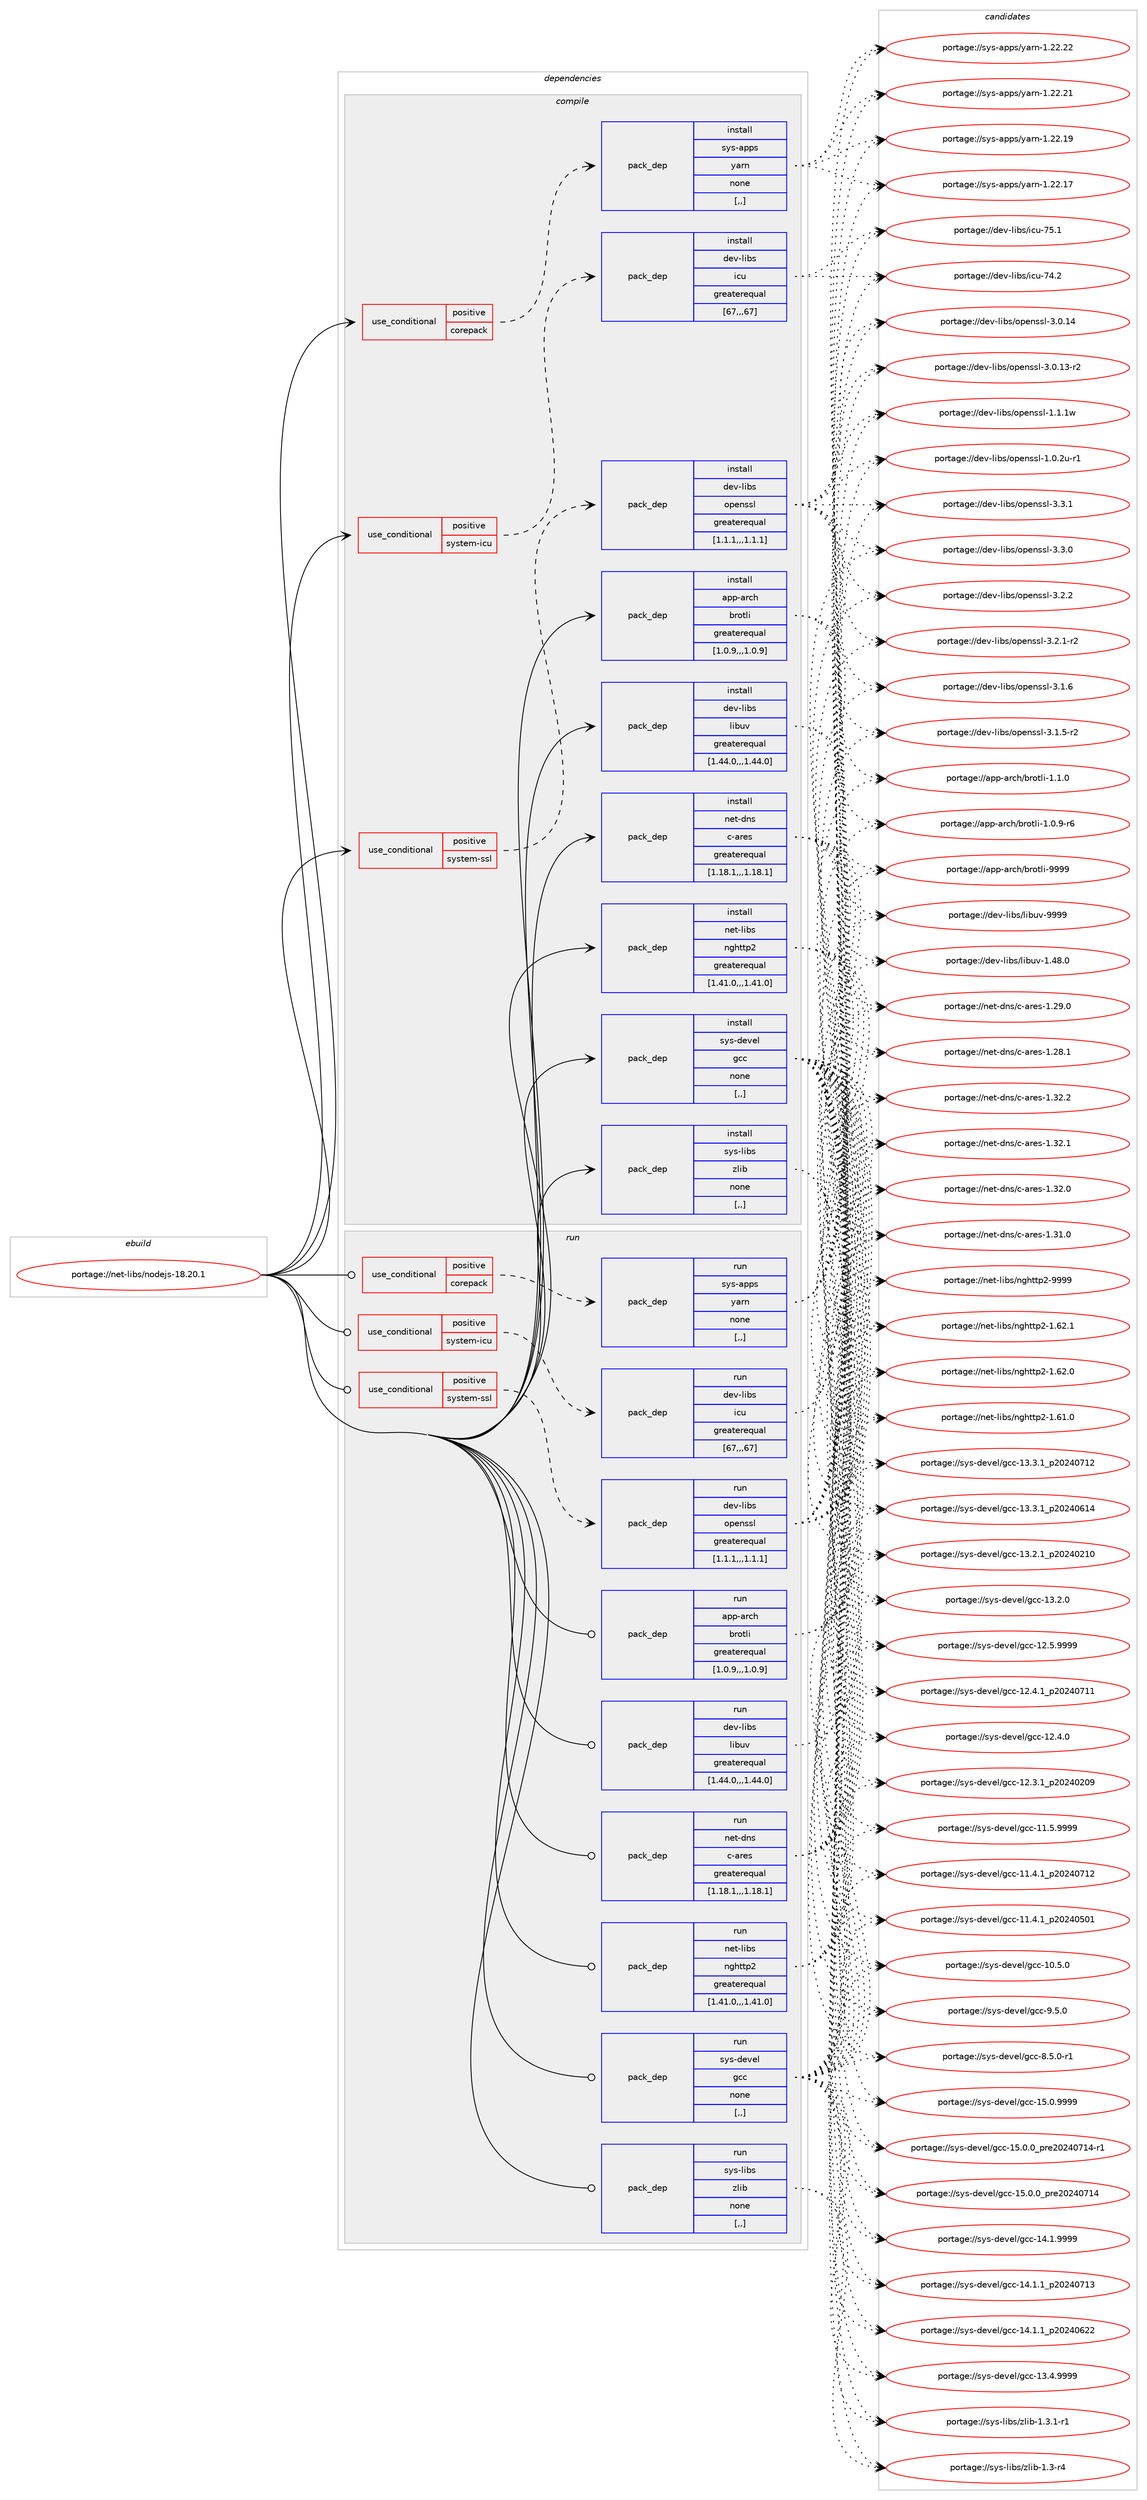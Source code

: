 digraph prolog {

# *************
# Graph options
# *************

newrank=true;
concentrate=true;
compound=true;
graph [rankdir=LR,fontname=Helvetica,fontsize=10,ranksep=1.5];#, ranksep=2.5, nodesep=0.2];
edge  [arrowhead=vee];
node  [fontname=Helvetica,fontsize=10];

# **********
# The ebuild
# **********

subgraph cluster_leftcol {
color=gray;
label=<<i>ebuild</i>>;
id [label="portage://net-libs/nodejs-18.20.1", color=red, width=4, href="../net-libs/nodejs-18.20.1.svg"];
}

# ****************
# The dependencies
# ****************

subgraph cluster_midcol {
color=gray;
label=<<i>dependencies</i>>;
subgraph cluster_compile {
fillcolor="#eeeeee";
style=filled;
label=<<i>compile</i>>;
subgraph cond93958 {
dependency359868 [label=<<TABLE BORDER="0" CELLBORDER="1" CELLSPACING="0" CELLPADDING="4"><TR><TD ROWSPAN="3" CELLPADDING="10">use_conditional</TD></TR><TR><TD>positive</TD></TR><TR><TD>corepack</TD></TR></TABLE>>, shape=none, color=red];
subgraph pack263235 {
dependency359869 [label=<<TABLE BORDER="0" CELLBORDER="1" CELLSPACING="0" CELLPADDING="4" WIDTH="220"><TR><TD ROWSPAN="6" CELLPADDING="30">pack_dep</TD></TR><TR><TD WIDTH="110">install</TD></TR><TR><TD>sys-apps</TD></TR><TR><TD>yarn</TD></TR><TR><TD>none</TD></TR><TR><TD>[,,]</TD></TR></TABLE>>, shape=none, color=blue];
}
dependency359868:e -> dependency359869:w [weight=20,style="dashed",arrowhead="vee"];
}
id:e -> dependency359868:w [weight=20,style="solid",arrowhead="vee"];
subgraph cond93959 {
dependency359870 [label=<<TABLE BORDER="0" CELLBORDER="1" CELLSPACING="0" CELLPADDING="4"><TR><TD ROWSPAN="3" CELLPADDING="10">use_conditional</TD></TR><TR><TD>positive</TD></TR><TR><TD>system-icu</TD></TR></TABLE>>, shape=none, color=red];
subgraph pack263236 {
dependency359871 [label=<<TABLE BORDER="0" CELLBORDER="1" CELLSPACING="0" CELLPADDING="4" WIDTH="220"><TR><TD ROWSPAN="6" CELLPADDING="30">pack_dep</TD></TR><TR><TD WIDTH="110">install</TD></TR><TR><TD>dev-libs</TD></TR><TR><TD>icu</TD></TR><TR><TD>greaterequal</TD></TR><TR><TD>[67,,,67]</TD></TR></TABLE>>, shape=none, color=blue];
}
dependency359870:e -> dependency359871:w [weight=20,style="dashed",arrowhead="vee"];
}
id:e -> dependency359870:w [weight=20,style="solid",arrowhead="vee"];
subgraph cond93960 {
dependency359872 [label=<<TABLE BORDER="0" CELLBORDER="1" CELLSPACING="0" CELLPADDING="4"><TR><TD ROWSPAN="3" CELLPADDING="10">use_conditional</TD></TR><TR><TD>positive</TD></TR><TR><TD>system-ssl</TD></TR></TABLE>>, shape=none, color=red];
subgraph pack263237 {
dependency359873 [label=<<TABLE BORDER="0" CELLBORDER="1" CELLSPACING="0" CELLPADDING="4" WIDTH="220"><TR><TD ROWSPAN="6" CELLPADDING="30">pack_dep</TD></TR><TR><TD WIDTH="110">install</TD></TR><TR><TD>dev-libs</TD></TR><TR><TD>openssl</TD></TR><TR><TD>greaterequal</TD></TR><TR><TD>[1.1.1,,,1.1.1]</TD></TR></TABLE>>, shape=none, color=blue];
}
dependency359872:e -> dependency359873:w [weight=20,style="dashed",arrowhead="vee"];
}
id:e -> dependency359872:w [weight=20,style="solid",arrowhead="vee"];
subgraph pack263238 {
dependency359874 [label=<<TABLE BORDER="0" CELLBORDER="1" CELLSPACING="0" CELLPADDING="4" WIDTH="220"><TR><TD ROWSPAN="6" CELLPADDING="30">pack_dep</TD></TR><TR><TD WIDTH="110">install</TD></TR><TR><TD>app-arch</TD></TR><TR><TD>brotli</TD></TR><TR><TD>greaterequal</TD></TR><TR><TD>[1.0.9,,,1.0.9]</TD></TR></TABLE>>, shape=none, color=blue];
}
id:e -> dependency359874:w [weight=20,style="solid",arrowhead="vee"];
subgraph pack263239 {
dependency359875 [label=<<TABLE BORDER="0" CELLBORDER="1" CELLSPACING="0" CELLPADDING="4" WIDTH="220"><TR><TD ROWSPAN="6" CELLPADDING="30">pack_dep</TD></TR><TR><TD WIDTH="110">install</TD></TR><TR><TD>dev-libs</TD></TR><TR><TD>libuv</TD></TR><TR><TD>greaterequal</TD></TR><TR><TD>[1.44.0,,,1.44.0]</TD></TR></TABLE>>, shape=none, color=blue];
}
id:e -> dependency359875:w [weight=20,style="solid",arrowhead="vee"];
subgraph pack263240 {
dependency359876 [label=<<TABLE BORDER="0" CELLBORDER="1" CELLSPACING="0" CELLPADDING="4" WIDTH="220"><TR><TD ROWSPAN="6" CELLPADDING="30">pack_dep</TD></TR><TR><TD WIDTH="110">install</TD></TR><TR><TD>net-dns</TD></TR><TR><TD>c-ares</TD></TR><TR><TD>greaterequal</TD></TR><TR><TD>[1.18.1,,,1.18.1]</TD></TR></TABLE>>, shape=none, color=blue];
}
id:e -> dependency359876:w [weight=20,style="solid",arrowhead="vee"];
subgraph pack263241 {
dependency359877 [label=<<TABLE BORDER="0" CELLBORDER="1" CELLSPACING="0" CELLPADDING="4" WIDTH="220"><TR><TD ROWSPAN="6" CELLPADDING="30">pack_dep</TD></TR><TR><TD WIDTH="110">install</TD></TR><TR><TD>net-libs</TD></TR><TR><TD>nghttp2</TD></TR><TR><TD>greaterequal</TD></TR><TR><TD>[1.41.0,,,1.41.0]</TD></TR></TABLE>>, shape=none, color=blue];
}
id:e -> dependency359877:w [weight=20,style="solid",arrowhead="vee"];
subgraph pack263242 {
dependency359878 [label=<<TABLE BORDER="0" CELLBORDER="1" CELLSPACING="0" CELLPADDING="4" WIDTH="220"><TR><TD ROWSPAN="6" CELLPADDING="30">pack_dep</TD></TR><TR><TD WIDTH="110">install</TD></TR><TR><TD>sys-devel</TD></TR><TR><TD>gcc</TD></TR><TR><TD>none</TD></TR><TR><TD>[,,]</TD></TR></TABLE>>, shape=none, color=blue];
}
id:e -> dependency359878:w [weight=20,style="solid",arrowhead="vee"];
subgraph pack263243 {
dependency359879 [label=<<TABLE BORDER="0" CELLBORDER="1" CELLSPACING="0" CELLPADDING="4" WIDTH="220"><TR><TD ROWSPAN="6" CELLPADDING="30">pack_dep</TD></TR><TR><TD WIDTH="110">install</TD></TR><TR><TD>sys-libs</TD></TR><TR><TD>zlib</TD></TR><TR><TD>none</TD></TR><TR><TD>[,,]</TD></TR></TABLE>>, shape=none, color=blue];
}
id:e -> dependency359879:w [weight=20,style="solid",arrowhead="vee"];
}
subgraph cluster_compileandrun {
fillcolor="#eeeeee";
style=filled;
label=<<i>compile and run</i>>;
}
subgraph cluster_run {
fillcolor="#eeeeee";
style=filled;
label=<<i>run</i>>;
subgraph cond93961 {
dependency359880 [label=<<TABLE BORDER="0" CELLBORDER="1" CELLSPACING="0" CELLPADDING="4"><TR><TD ROWSPAN="3" CELLPADDING="10">use_conditional</TD></TR><TR><TD>positive</TD></TR><TR><TD>corepack</TD></TR></TABLE>>, shape=none, color=red];
subgraph pack263244 {
dependency359881 [label=<<TABLE BORDER="0" CELLBORDER="1" CELLSPACING="0" CELLPADDING="4" WIDTH="220"><TR><TD ROWSPAN="6" CELLPADDING="30">pack_dep</TD></TR><TR><TD WIDTH="110">run</TD></TR><TR><TD>sys-apps</TD></TR><TR><TD>yarn</TD></TR><TR><TD>none</TD></TR><TR><TD>[,,]</TD></TR></TABLE>>, shape=none, color=blue];
}
dependency359880:e -> dependency359881:w [weight=20,style="dashed",arrowhead="vee"];
}
id:e -> dependency359880:w [weight=20,style="solid",arrowhead="odot"];
subgraph cond93962 {
dependency359882 [label=<<TABLE BORDER="0" CELLBORDER="1" CELLSPACING="0" CELLPADDING="4"><TR><TD ROWSPAN="3" CELLPADDING="10">use_conditional</TD></TR><TR><TD>positive</TD></TR><TR><TD>system-icu</TD></TR></TABLE>>, shape=none, color=red];
subgraph pack263245 {
dependency359883 [label=<<TABLE BORDER="0" CELLBORDER="1" CELLSPACING="0" CELLPADDING="4" WIDTH="220"><TR><TD ROWSPAN="6" CELLPADDING="30">pack_dep</TD></TR><TR><TD WIDTH="110">run</TD></TR><TR><TD>dev-libs</TD></TR><TR><TD>icu</TD></TR><TR><TD>greaterequal</TD></TR><TR><TD>[67,,,67]</TD></TR></TABLE>>, shape=none, color=blue];
}
dependency359882:e -> dependency359883:w [weight=20,style="dashed",arrowhead="vee"];
}
id:e -> dependency359882:w [weight=20,style="solid",arrowhead="odot"];
subgraph cond93963 {
dependency359884 [label=<<TABLE BORDER="0" CELLBORDER="1" CELLSPACING="0" CELLPADDING="4"><TR><TD ROWSPAN="3" CELLPADDING="10">use_conditional</TD></TR><TR><TD>positive</TD></TR><TR><TD>system-ssl</TD></TR></TABLE>>, shape=none, color=red];
subgraph pack263246 {
dependency359885 [label=<<TABLE BORDER="0" CELLBORDER="1" CELLSPACING="0" CELLPADDING="4" WIDTH="220"><TR><TD ROWSPAN="6" CELLPADDING="30">pack_dep</TD></TR><TR><TD WIDTH="110">run</TD></TR><TR><TD>dev-libs</TD></TR><TR><TD>openssl</TD></TR><TR><TD>greaterequal</TD></TR><TR><TD>[1.1.1,,,1.1.1]</TD></TR></TABLE>>, shape=none, color=blue];
}
dependency359884:e -> dependency359885:w [weight=20,style="dashed",arrowhead="vee"];
}
id:e -> dependency359884:w [weight=20,style="solid",arrowhead="odot"];
subgraph pack263247 {
dependency359886 [label=<<TABLE BORDER="0" CELLBORDER="1" CELLSPACING="0" CELLPADDING="4" WIDTH="220"><TR><TD ROWSPAN="6" CELLPADDING="30">pack_dep</TD></TR><TR><TD WIDTH="110">run</TD></TR><TR><TD>app-arch</TD></TR><TR><TD>brotli</TD></TR><TR><TD>greaterequal</TD></TR><TR><TD>[1.0.9,,,1.0.9]</TD></TR></TABLE>>, shape=none, color=blue];
}
id:e -> dependency359886:w [weight=20,style="solid",arrowhead="odot"];
subgraph pack263248 {
dependency359887 [label=<<TABLE BORDER="0" CELLBORDER="1" CELLSPACING="0" CELLPADDING="4" WIDTH="220"><TR><TD ROWSPAN="6" CELLPADDING="30">pack_dep</TD></TR><TR><TD WIDTH="110">run</TD></TR><TR><TD>dev-libs</TD></TR><TR><TD>libuv</TD></TR><TR><TD>greaterequal</TD></TR><TR><TD>[1.44.0,,,1.44.0]</TD></TR></TABLE>>, shape=none, color=blue];
}
id:e -> dependency359887:w [weight=20,style="solid",arrowhead="odot"];
subgraph pack263249 {
dependency359888 [label=<<TABLE BORDER="0" CELLBORDER="1" CELLSPACING="0" CELLPADDING="4" WIDTH="220"><TR><TD ROWSPAN="6" CELLPADDING="30">pack_dep</TD></TR><TR><TD WIDTH="110">run</TD></TR><TR><TD>net-dns</TD></TR><TR><TD>c-ares</TD></TR><TR><TD>greaterequal</TD></TR><TR><TD>[1.18.1,,,1.18.1]</TD></TR></TABLE>>, shape=none, color=blue];
}
id:e -> dependency359888:w [weight=20,style="solid",arrowhead="odot"];
subgraph pack263250 {
dependency359889 [label=<<TABLE BORDER="0" CELLBORDER="1" CELLSPACING="0" CELLPADDING="4" WIDTH="220"><TR><TD ROWSPAN="6" CELLPADDING="30">pack_dep</TD></TR><TR><TD WIDTH="110">run</TD></TR><TR><TD>net-libs</TD></TR><TR><TD>nghttp2</TD></TR><TR><TD>greaterequal</TD></TR><TR><TD>[1.41.0,,,1.41.0]</TD></TR></TABLE>>, shape=none, color=blue];
}
id:e -> dependency359889:w [weight=20,style="solid",arrowhead="odot"];
subgraph pack263251 {
dependency359890 [label=<<TABLE BORDER="0" CELLBORDER="1" CELLSPACING="0" CELLPADDING="4" WIDTH="220"><TR><TD ROWSPAN="6" CELLPADDING="30">pack_dep</TD></TR><TR><TD WIDTH="110">run</TD></TR><TR><TD>sys-devel</TD></TR><TR><TD>gcc</TD></TR><TR><TD>none</TD></TR><TR><TD>[,,]</TD></TR></TABLE>>, shape=none, color=blue];
}
id:e -> dependency359890:w [weight=20,style="solid",arrowhead="odot"];
subgraph pack263252 {
dependency359891 [label=<<TABLE BORDER="0" CELLBORDER="1" CELLSPACING="0" CELLPADDING="4" WIDTH="220"><TR><TD ROWSPAN="6" CELLPADDING="30">pack_dep</TD></TR><TR><TD WIDTH="110">run</TD></TR><TR><TD>sys-libs</TD></TR><TR><TD>zlib</TD></TR><TR><TD>none</TD></TR><TR><TD>[,,]</TD></TR></TABLE>>, shape=none, color=blue];
}
id:e -> dependency359891:w [weight=20,style="solid",arrowhead="odot"];
}
}

# **************
# The candidates
# **************

subgraph cluster_choices {
rank=same;
color=gray;
label=<<i>candidates</i>>;

subgraph choice263235 {
color=black;
nodesep=1;
choice115121115459711211211547121971141104549465050465050 [label="portage://sys-apps/yarn-1.22.22", color=red, width=4,href="../sys-apps/yarn-1.22.22.svg"];
choice115121115459711211211547121971141104549465050465049 [label="portage://sys-apps/yarn-1.22.21", color=red, width=4,href="../sys-apps/yarn-1.22.21.svg"];
choice115121115459711211211547121971141104549465050464957 [label="portage://sys-apps/yarn-1.22.19", color=red, width=4,href="../sys-apps/yarn-1.22.19.svg"];
choice115121115459711211211547121971141104549465050464955 [label="portage://sys-apps/yarn-1.22.17", color=red, width=4,href="../sys-apps/yarn-1.22.17.svg"];
dependency359869:e -> choice115121115459711211211547121971141104549465050465050:w [style=dotted,weight="100"];
dependency359869:e -> choice115121115459711211211547121971141104549465050465049:w [style=dotted,weight="100"];
dependency359869:e -> choice115121115459711211211547121971141104549465050464957:w [style=dotted,weight="100"];
dependency359869:e -> choice115121115459711211211547121971141104549465050464955:w [style=dotted,weight="100"];
}
subgraph choice263236 {
color=black;
nodesep=1;
choice100101118451081059811547105991174555534649 [label="portage://dev-libs/icu-75.1", color=red, width=4,href="../dev-libs/icu-75.1.svg"];
choice100101118451081059811547105991174555524650 [label="portage://dev-libs/icu-74.2", color=red, width=4,href="../dev-libs/icu-74.2.svg"];
dependency359871:e -> choice100101118451081059811547105991174555534649:w [style=dotted,weight="100"];
dependency359871:e -> choice100101118451081059811547105991174555524650:w [style=dotted,weight="100"];
}
subgraph choice263237 {
color=black;
nodesep=1;
choice100101118451081059811547111112101110115115108455146514649 [label="portage://dev-libs/openssl-3.3.1", color=red, width=4,href="../dev-libs/openssl-3.3.1.svg"];
choice100101118451081059811547111112101110115115108455146514648 [label="portage://dev-libs/openssl-3.3.0", color=red, width=4,href="../dev-libs/openssl-3.3.0.svg"];
choice100101118451081059811547111112101110115115108455146504650 [label="portage://dev-libs/openssl-3.2.2", color=red, width=4,href="../dev-libs/openssl-3.2.2.svg"];
choice1001011184510810598115471111121011101151151084551465046494511450 [label="portage://dev-libs/openssl-3.2.1-r2", color=red, width=4,href="../dev-libs/openssl-3.2.1-r2.svg"];
choice100101118451081059811547111112101110115115108455146494654 [label="portage://dev-libs/openssl-3.1.6", color=red, width=4,href="../dev-libs/openssl-3.1.6.svg"];
choice1001011184510810598115471111121011101151151084551464946534511450 [label="portage://dev-libs/openssl-3.1.5-r2", color=red, width=4,href="../dev-libs/openssl-3.1.5-r2.svg"];
choice10010111845108105981154711111210111011511510845514648464952 [label="portage://dev-libs/openssl-3.0.14", color=red, width=4,href="../dev-libs/openssl-3.0.14.svg"];
choice100101118451081059811547111112101110115115108455146484649514511450 [label="portage://dev-libs/openssl-3.0.13-r2", color=red, width=4,href="../dev-libs/openssl-3.0.13-r2.svg"];
choice100101118451081059811547111112101110115115108454946494649119 [label="portage://dev-libs/openssl-1.1.1w", color=red, width=4,href="../dev-libs/openssl-1.1.1w.svg"];
choice1001011184510810598115471111121011101151151084549464846501174511449 [label="portage://dev-libs/openssl-1.0.2u-r1", color=red, width=4,href="../dev-libs/openssl-1.0.2u-r1.svg"];
dependency359873:e -> choice100101118451081059811547111112101110115115108455146514649:w [style=dotted,weight="100"];
dependency359873:e -> choice100101118451081059811547111112101110115115108455146514648:w [style=dotted,weight="100"];
dependency359873:e -> choice100101118451081059811547111112101110115115108455146504650:w [style=dotted,weight="100"];
dependency359873:e -> choice1001011184510810598115471111121011101151151084551465046494511450:w [style=dotted,weight="100"];
dependency359873:e -> choice100101118451081059811547111112101110115115108455146494654:w [style=dotted,weight="100"];
dependency359873:e -> choice1001011184510810598115471111121011101151151084551464946534511450:w [style=dotted,weight="100"];
dependency359873:e -> choice10010111845108105981154711111210111011511510845514648464952:w [style=dotted,weight="100"];
dependency359873:e -> choice100101118451081059811547111112101110115115108455146484649514511450:w [style=dotted,weight="100"];
dependency359873:e -> choice100101118451081059811547111112101110115115108454946494649119:w [style=dotted,weight="100"];
dependency359873:e -> choice1001011184510810598115471111121011101151151084549464846501174511449:w [style=dotted,weight="100"];
}
subgraph choice263238 {
color=black;
nodesep=1;
choice9711211245971149910447981141111161081054557575757 [label="portage://app-arch/brotli-9999", color=red, width=4,href="../app-arch/brotli-9999.svg"];
choice971121124597114991044798114111116108105454946494648 [label="portage://app-arch/brotli-1.1.0", color=red, width=4,href="../app-arch/brotli-1.1.0.svg"];
choice9711211245971149910447981141111161081054549464846574511454 [label="portage://app-arch/brotli-1.0.9-r6", color=red, width=4,href="../app-arch/brotli-1.0.9-r6.svg"];
dependency359874:e -> choice9711211245971149910447981141111161081054557575757:w [style=dotted,weight="100"];
dependency359874:e -> choice971121124597114991044798114111116108105454946494648:w [style=dotted,weight="100"];
dependency359874:e -> choice9711211245971149910447981141111161081054549464846574511454:w [style=dotted,weight="100"];
}
subgraph choice263239 {
color=black;
nodesep=1;
choice100101118451081059811547108105981171184557575757 [label="portage://dev-libs/libuv-9999", color=red, width=4,href="../dev-libs/libuv-9999.svg"];
choice1001011184510810598115471081059811711845494652564648 [label="portage://dev-libs/libuv-1.48.0", color=red, width=4,href="../dev-libs/libuv-1.48.0.svg"];
dependency359875:e -> choice100101118451081059811547108105981171184557575757:w [style=dotted,weight="100"];
dependency359875:e -> choice1001011184510810598115471081059811711845494652564648:w [style=dotted,weight="100"];
}
subgraph choice263240 {
color=black;
nodesep=1;
choice110101116451001101154799459711410111545494651504650 [label="portage://net-dns/c-ares-1.32.2", color=red, width=4,href="../net-dns/c-ares-1.32.2.svg"];
choice110101116451001101154799459711410111545494651504649 [label="portage://net-dns/c-ares-1.32.1", color=red, width=4,href="../net-dns/c-ares-1.32.1.svg"];
choice110101116451001101154799459711410111545494651504648 [label="portage://net-dns/c-ares-1.32.0", color=red, width=4,href="../net-dns/c-ares-1.32.0.svg"];
choice110101116451001101154799459711410111545494651494648 [label="portage://net-dns/c-ares-1.31.0", color=red, width=4,href="../net-dns/c-ares-1.31.0.svg"];
choice110101116451001101154799459711410111545494650574648 [label="portage://net-dns/c-ares-1.29.0", color=red, width=4,href="../net-dns/c-ares-1.29.0.svg"];
choice110101116451001101154799459711410111545494650564649 [label="portage://net-dns/c-ares-1.28.1", color=red, width=4,href="../net-dns/c-ares-1.28.1.svg"];
dependency359876:e -> choice110101116451001101154799459711410111545494651504650:w [style=dotted,weight="100"];
dependency359876:e -> choice110101116451001101154799459711410111545494651504649:w [style=dotted,weight="100"];
dependency359876:e -> choice110101116451001101154799459711410111545494651504648:w [style=dotted,weight="100"];
dependency359876:e -> choice110101116451001101154799459711410111545494651494648:w [style=dotted,weight="100"];
dependency359876:e -> choice110101116451001101154799459711410111545494650574648:w [style=dotted,weight="100"];
dependency359876:e -> choice110101116451001101154799459711410111545494650564649:w [style=dotted,weight="100"];
}
subgraph choice263241 {
color=black;
nodesep=1;
choice110101116451081059811547110103104116116112504557575757 [label="portage://net-libs/nghttp2-9999", color=red, width=4,href="../net-libs/nghttp2-9999.svg"];
choice1101011164510810598115471101031041161161125045494654504649 [label="portage://net-libs/nghttp2-1.62.1", color=red, width=4,href="../net-libs/nghttp2-1.62.1.svg"];
choice1101011164510810598115471101031041161161125045494654504648 [label="portage://net-libs/nghttp2-1.62.0", color=red, width=4,href="../net-libs/nghttp2-1.62.0.svg"];
choice1101011164510810598115471101031041161161125045494654494648 [label="portage://net-libs/nghttp2-1.61.0", color=red, width=4,href="../net-libs/nghttp2-1.61.0.svg"];
dependency359877:e -> choice110101116451081059811547110103104116116112504557575757:w [style=dotted,weight="100"];
dependency359877:e -> choice1101011164510810598115471101031041161161125045494654504649:w [style=dotted,weight="100"];
dependency359877:e -> choice1101011164510810598115471101031041161161125045494654504648:w [style=dotted,weight="100"];
dependency359877:e -> choice1101011164510810598115471101031041161161125045494654494648:w [style=dotted,weight="100"];
}
subgraph choice263242 {
color=black;
nodesep=1;
choice1151211154510010111810110847103999945495346484657575757 [label="portage://sys-devel/gcc-15.0.9999", color=red, width=4,href="../sys-devel/gcc-15.0.9999.svg"];
choice11512111545100101118101108471039999454953464846489511211410150485052485549524511449 [label="portage://sys-devel/gcc-15.0.0_pre20240714-r1", color=red, width=4,href="../sys-devel/gcc-15.0.0_pre20240714-r1.svg"];
choice1151211154510010111810110847103999945495346484648951121141015048505248554952 [label="portage://sys-devel/gcc-15.0.0_pre20240714", color=red, width=4,href="../sys-devel/gcc-15.0.0_pre20240714.svg"];
choice1151211154510010111810110847103999945495246494657575757 [label="portage://sys-devel/gcc-14.1.9999", color=red, width=4,href="../sys-devel/gcc-14.1.9999.svg"];
choice1151211154510010111810110847103999945495246494649951125048505248554951 [label="portage://sys-devel/gcc-14.1.1_p20240713", color=red, width=4,href="../sys-devel/gcc-14.1.1_p20240713.svg"];
choice1151211154510010111810110847103999945495246494649951125048505248545050 [label="portage://sys-devel/gcc-14.1.1_p20240622", color=red, width=4,href="../sys-devel/gcc-14.1.1_p20240622.svg"];
choice1151211154510010111810110847103999945495146524657575757 [label="portage://sys-devel/gcc-13.4.9999", color=red, width=4,href="../sys-devel/gcc-13.4.9999.svg"];
choice1151211154510010111810110847103999945495146514649951125048505248554950 [label="portage://sys-devel/gcc-13.3.1_p20240712", color=red, width=4,href="../sys-devel/gcc-13.3.1_p20240712.svg"];
choice1151211154510010111810110847103999945495146514649951125048505248544952 [label="portage://sys-devel/gcc-13.3.1_p20240614", color=red, width=4,href="../sys-devel/gcc-13.3.1_p20240614.svg"];
choice1151211154510010111810110847103999945495146504649951125048505248504948 [label="portage://sys-devel/gcc-13.2.1_p20240210", color=red, width=4,href="../sys-devel/gcc-13.2.1_p20240210.svg"];
choice1151211154510010111810110847103999945495146504648 [label="portage://sys-devel/gcc-13.2.0", color=red, width=4,href="../sys-devel/gcc-13.2.0.svg"];
choice1151211154510010111810110847103999945495046534657575757 [label="portage://sys-devel/gcc-12.5.9999", color=red, width=4,href="../sys-devel/gcc-12.5.9999.svg"];
choice1151211154510010111810110847103999945495046524649951125048505248554949 [label="portage://sys-devel/gcc-12.4.1_p20240711", color=red, width=4,href="../sys-devel/gcc-12.4.1_p20240711.svg"];
choice1151211154510010111810110847103999945495046524648 [label="portage://sys-devel/gcc-12.4.0", color=red, width=4,href="../sys-devel/gcc-12.4.0.svg"];
choice1151211154510010111810110847103999945495046514649951125048505248504857 [label="portage://sys-devel/gcc-12.3.1_p20240209", color=red, width=4,href="../sys-devel/gcc-12.3.1_p20240209.svg"];
choice1151211154510010111810110847103999945494946534657575757 [label="portage://sys-devel/gcc-11.5.9999", color=red, width=4,href="../sys-devel/gcc-11.5.9999.svg"];
choice1151211154510010111810110847103999945494946524649951125048505248554950 [label="portage://sys-devel/gcc-11.4.1_p20240712", color=red, width=4,href="../sys-devel/gcc-11.4.1_p20240712.svg"];
choice1151211154510010111810110847103999945494946524649951125048505248534849 [label="portage://sys-devel/gcc-11.4.1_p20240501", color=red, width=4,href="../sys-devel/gcc-11.4.1_p20240501.svg"];
choice1151211154510010111810110847103999945494846534648 [label="portage://sys-devel/gcc-10.5.0", color=red, width=4,href="../sys-devel/gcc-10.5.0.svg"];
choice11512111545100101118101108471039999455746534648 [label="portage://sys-devel/gcc-9.5.0", color=red, width=4,href="../sys-devel/gcc-9.5.0.svg"];
choice115121115451001011181011084710399994556465346484511449 [label="portage://sys-devel/gcc-8.5.0-r1", color=red, width=4,href="../sys-devel/gcc-8.5.0-r1.svg"];
dependency359878:e -> choice1151211154510010111810110847103999945495346484657575757:w [style=dotted,weight="100"];
dependency359878:e -> choice11512111545100101118101108471039999454953464846489511211410150485052485549524511449:w [style=dotted,weight="100"];
dependency359878:e -> choice1151211154510010111810110847103999945495346484648951121141015048505248554952:w [style=dotted,weight="100"];
dependency359878:e -> choice1151211154510010111810110847103999945495246494657575757:w [style=dotted,weight="100"];
dependency359878:e -> choice1151211154510010111810110847103999945495246494649951125048505248554951:w [style=dotted,weight="100"];
dependency359878:e -> choice1151211154510010111810110847103999945495246494649951125048505248545050:w [style=dotted,weight="100"];
dependency359878:e -> choice1151211154510010111810110847103999945495146524657575757:w [style=dotted,weight="100"];
dependency359878:e -> choice1151211154510010111810110847103999945495146514649951125048505248554950:w [style=dotted,weight="100"];
dependency359878:e -> choice1151211154510010111810110847103999945495146514649951125048505248544952:w [style=dotted,weight="100"];
dependency359878:e -> choice1151211154510010111810110847103999945495146504649951125048505248504948:w [style=dotted,weight="100"];
dependency359878:e -> choice1151211154510010111810110847103999945495146504648:w [style=dotted,weight="100"];
dependency359878:e -> choice1151211154510010111810110847103999945495046534657575757:w [style=dotted,weight="100"];
dependency359878:e -> choice1151211154510010111810110847103999945495046524649951125048505248554949:w [style=dotted,weight="100"];
dependency359878:e -> choice1151211154510010111810110847103999945495046524648:w [style=dotted,weight="100"];
dependency359878:e -> choice1151211154510010111810110847103999945495046514649951125048505248504857:w [style=dotted,weight="100"];
dependency359878:e -> choice1151211154510010111810110847103999945494946534657575757:w [style=dotted,weight="100"];
dependency359878:e -> choice1151211154510010111810110847103999945494946524649951125048505248554950:w [style=dotted,weight="100"];
dependency359878:e -> choice1151211154510010111810110847103999945494946524649951125048505248534849:w [style=dotted,weight="100"];
dependency359878:e -> choice1151211154510010111810110847103999945494846534648:w [style=dotted,weight="100"];
dependency359878:e -> choice11512111545100101118101108471039999455746534648:w [style=dotted,weight="100"];
dependency359878:e -> choice115121115451001011181011084710399994556465346484511449:w [style=dotted,weight="100"];
}
subgraph choice263243 {
color=black;
nodesep=1;
choice115121115451081059811547122108105984549465146494511449 [label="portage://sys-libs/zlib-1.3.1-r1", color=red, width=4,href="../sys-libs/zlib-1.3.1-r1.svg"];
choice11512111545108105981154712210810598454946514511452 [label="portage://sys-libs/zlib-1.3-r4", color=red, width=4,href="../sys-libs/zlib-1.3-r4.svg"];
dependency359879:e -> choice115121115451081059811547122108105984549465146494511449:w [style=dotted,weight="100"];
dependency359879:e -> choice11512111545108105981154712210810598454946514511452:w [style=dotted,weight="100"];
}
subgraph choice263244 {
color=black;
nodesep=1;
choice115121115459711211211547121971141104549465050465050 [label="portage://sys-apps/yarn-1.22.22", color=red, width=4,href="../sys-apps/yarn-1.22.22.svg"];
choice115121115459711211211547121971141104549465050465049 [label="portage://sys-apps/yarn-1.22.21", color=red, width=4,href="../sys-apps/yarn-1.22.21.svg"];
choice115121115459711211211547121971141104549465050464957 [label="portage://sys-apps/yarn-1.22.19", color=red, width=4,href="../sys-apps/yarn-1.22.19.svg"];
choice115121115459711211211547121971141104549465050464955 [label="portage://sys-apps/yarn-1.22.17", color=red, width=4,href="../sys-apps/yarn-1.22.17.svg"];
dependency359881:e -> choice115121115459711211211547121971141104549465050465050:w [style=dotted,weight="100"];
dependency359881:e -> choice115121115459711211211547121971141104549465050465049:w [style=dotted,weight="100"];
dependency359881:e -> choice115121115459711211211547121971141104549465050464957:w [style=dotted,weight="100"];
dependency359881:e -> choice115121115459711211211547121971141104549465050464955:w [style=dotted,weight="100"];
}
subgraph choice263245 {
color=black;
nodesep=1;
choice100101118451081059811547105991174555534649 [label="portage://dev-libs/icu-75.1", color=red, width=4,href="../dev-libs/icu-75.1.svg"];
choice100101118451081059811547105991174555524650 [label="portage://dev-libs/icu-74.2", color=red, width=4,href="../dev-libs/icu-74.2.svg"];
dependency359883:e -> choice100101118451081059811547105991174555534649:w [style=dotted,weight="100"];
dependency359883:e -> choice100101118451081059811547105991174555524650:w [style=dotted,weight="100"];
}
subgraph choice263246 {
color=black;
nodesep=1;
choice100101118451081059811547111112101110115115108455146514649 [label="portage://dev-libs/openssl-3.3.1", color=red, width=4,href="../dev-libs/openssl-3.3.1.svg"];
choice100101118451081059811547111112101110115115108455146514648 [label="portage://dev-libs/openssl-3.3.0", color=red, width=4,href="../dev-libs/openssl-3.3.0.svg"];
choice100101118451081059811547111112101110115115108455146504650 [label="portage://dev-libs/openssl-3.2.2", color=red, width=4,href="../dev-libs/openssl-3.2.2.svg"];
choice1001011184510810598115471111121011101151151084551465046494511450 [label="portage://dev-libs/openssl-3.2.1-r2", color=red, width=4,href="../dev-libs/openssl-3.2.1-r2.svg"];
choice100101118451081059811547111112101110115115108455146494654 [label="portage://dev-libs/openssl-3.1.6", color=red, width=4,href="../dev-libs/openssl-3.1.6.svg"];
choice1001011184510810598115471111121011101151151084551464946534511450 [label="portage://dev-libs/openssl-3.1.5-r2", color=red, width=4,href="../dev-libs/openssl-3.1.5-r2.svg"];
choice10010111845108105981154711111210111011511510845514648464952 [label="portage://dev-libs/openssl-3.0.14", color=red, width=4,href="../dev-libs/openssl-3.0.14.svg"];
choice100101118451081059811547111112101110115115108455146484649514511450 [label="portage://dev-libs/openssl-3.0.13-r2", color=red, width=4,href="../dev-libs/openssl-3.0.13-r2.svg"];
choice100101118451081059811547111112101110115115108454946494649119 [label="portage://dev-libs/openssl-1.1.1w", color=red, width=4,href="../dev-libs/openssl-1.1.1w.svg"];
choice1001011184510810598115471111121011101151151084549464846501174511449 [label="portage://dev-libs/openssl-1.0.2u-r1", color=red, width=4,href="../dev-libs/openssl-1.0.2u-r1.svg"];
dependency359885:e -> choice100101118451081059811547111112101110115115108455146514649:w [style=dotted,weight="100"];
dependency359885:e -> choice100101118451081059811547111112101110115115108455146514648:w [style=dotted,weight="100"];
dependency359885:e -> choice100101118451081059811547111112101110115115108455146504650:w [style=dotted,weight="100"];
dependency359885:e -> choice1001011184510810598115471111121011101151151084551465046494511450:w [style=dotted,weight="100"];
dependency359885:e -> choice100101118451081059811547111112101110115115108455146494654:w [style=dotted,weight="100"];
dependency359885:e -> choice1001011184510810598115471111121011101151151084551464946534511450:w [style=dotted,weight="100"];
dependency359885:e -> choice10010111845108105981154711111210111011511510845514648464952:w [style=dotted,weight="100"];
dependency359885:e -> choice100101118451081059811547111112101110115115108455146484649514511450:w [style=dotted,weight="100"];
dependency359885:e -> choice100101118451081059811547111112101110115115108454946494649119:w [style=dotted,weight="100"];
dependency359885:e -> choice1001011184510810598115471111121011101151151084549464846501174511449:w [style=dotted,weight="100"];
}
subgraph choice263247 {
color=black;
nodesep=1;
choice9711211245971149910447981141111161081054557575757 [label="portage://app-arch/brotli-9999", color=red, width=4,href="../app-arch/brotli-9999.svg"];
choice971121124597114991044798114111116108105454946494648 [label="portage://app-arch/brotli-1.1.0", color=red, width=4,href="../app-arch/brotli-1.1.0.svg"];
choice9711211245971149910447981141111161081054549464846574511454 [label="portage://app-arch/brotli-1.0.9-r6", color=red, width=4,href="../app-arch/brotli-1.0.9-r6.svg"];
dependency359886:e -> choice9711211245971149910447981141111161081054557575757:w [style=dotted,weight="100"];
dependency359886:e -> choice971121124597114991044798114111116108105454946494648:w [style=dotted,weight="100"];
dependency359886:e -> choice9711211245971149910447981141111161081054549464846574511454:w [style=dotted,weight="100"];
}
subgraph choice263248 {
color=black;
nodesep=1;
choice100101118451081059811547108105981171184557575757 [label="portage://dev-libs/libuv-9999", color=red, width=4,href="../dev-libs/libuv-9999.svg"];
choice1001011184510810598115471081059811711845494652564648 [label="portage://dev-libs/libuv-1.48.0", color=red, width=4,href="../dev-libs/libuv-1.48.0.svg"];
dependency359887:e -> choice100101118451081059811547108105981171184557575757:w [style=dotted,weight="100"];
dependency359887:e -> choice1001011184510810598115471081059811711845494652564648:w [style=dotted,weight="100"];
}
subgraph choice263249 {
color=black;
nodesep=1;
choice110101116451001101154799459711410111545494651504650 [label="portage://net-dns/c-ares-1.32.2", color=red, width=4,href="../net-dns/c-ares-1.32.2.svg"];
choice110101116451001101154799459711410111545494651504649 [label="portage://net-dns/c-ares-1.32.1", color=red, width=4,href="../net-dns/c-ares-1.32.1.svg"];
choice110101116451001101154799459711410111545494651504648 [label="portage://net-dns/c-ares-1.32.0", color=red, width=4,href="../net-dns/c-ares-1.32.0.svg"];
choice110101116451001101154799459711410111545494651494648 [label="portage://net-dns/c-ares-1.31.0", color=red, width=4,href="../net-dns/c-ares-1.31.0.svg"];
choice110101116451001101154799459711410111545494650574648 [label="portage://net-dns/c-ares-1.29.0", color=red, width=4,href="../net-dns/c-ares-1.29.0.svg"];
choice110101116451001101154799459711410111545494650564649 [label="portage://net-dns/c-ares-1.28.1", color=red, width=4,href="../net-dns/c-ares-1.28.1.svg"];
dependency359888:e -> choice110101116451001101154799459711410111545494651504650:w [style=dotted,weight="100"];
dependency359888:e -> choice110101116451001101154799459711410111545494651504649:w [style=dotted,weight="100"];
dependency359888:e -> choice110101116451001101154799459711410111545494651504648:w [style=dotted,weight="100"];
dependency359888:e -> choice110101116451001101154799459711410111545494651494648:w [style=dotted,weight="100"];
dependency359888:e -> choice110101116451001101154799459711410111545494650574648:w [style=dotted,weight="100"];
dependency359888:e -> choice110101116451001101154799459711410111545494650564649:w [style=dotted,weight="100"];
}
subgraph choice263250 {
color=black;
nodesep=1;
choice110101116451081059811547110103104116116112504557575757 [label="portage://net-libs/nghttp2-9999", color=red, width=4,href="../net-libs/nghttp2-9999.svg"];
choice1101011164510810598115471101031041161161125045494654504649 [label="portage://net-libs/nghttp2-1.62.1", color=red, width=4,href="../net-libs/nghttp2-1.62.1.svg"];
choice1101011164510810598115471101031041161161125045494654504648 [label="portage://net-libs/nghttp2-1.62.0", color=red, width=4,href="../net-libs/nghttp2-1.62.0.svg"];
choice1101011164510810598115471101031041161161125045494654494648 [label="portage://net-libs/nghttp2-1.61.0", color=red, width=4,href="../net-libs/nghttp2-1.61.0.svg"];
dependency359889:e -> choice110101116451081059811547110103104116116112504557575757:w [style=dotted,weight="100"];
dependency359889:e -> choice1101011164510810598115471101031041161161125045494654504649:w [style=dotted,weight="100"];
dependency359889:e -> choice1101011164510810598115471101031041161161125045494654504648:w [style=dotted,weight="100"];
dependency359889:e -> choice1101011164510810598115471101031041161161125045494654494648:w [style=dotted,weight="100"];
}
subgraph choice263251 {
color=black;
nodesep=1;
choice1151211154510010111810110847103999945495346484657575757 [label="portage://sys-devel/gcc-15.0.9999", color=red, width=4,href="../sys-devel/gcc-15.0.9999.svg"];
choice11512111545100101118101108471039999454953464846489511211410150485052485549524511449 [label="portage://sys-devel/gcc-15.0.0_pre20240714-r1", color=red, width=4,href="../sys-devel/gcc-15.0.0_pre20240714-r1.svg"];
choice1151211154510010111810110847103999945495346484648951121141015048505248554952 [label="portage://sys-devel/gcc-15.0.0_pre20240714", color=red, width=4,href="../sys-devel/gcc-15.0.0_pre20240714.svg"];
choice1151211154510010111810110847103999945495246494657575757 [label="portage://sys-devel/gcc-14.1.9999", color=red, width=4,href="../sys-devel/gcc-14.1.9999.svg"];
choice1151211154510010111810110847103999945495246494649951125048505248554951 [label="portage://sys-devel/gcc-14.1.1_p20240713", color=red, width=4,href="../sys-devel/gcc-14.1.1_p20240713.svg"];
choice1151211154510010111810110847103999945495246494649951125048505248545050 [label="portage://sys-devel/gcc-14.1.1_p20240622", color=red, width=4,href="../sys-devel/gcc-14.1.1_p20240622.svg"];
choice1151211154510010111810110847103999945495146524657575757 [label="portage://sys-devel/gcc-13.4.9999", color=red, width=4,href="../sys-devel/gcc-13.4.9999.svg"];
choice1151211154510010111810110847103999945495146514649951125048505248554950 [label="portage://sys-devel/gcc-13.3.1_p20240712", color=red, width=4,href="../sys-devel/gcc-13.3.1_p20240712.svg"];
choice1151211154510010111810110847103999945495146514649951125048505248544952 [label="portage://sys-devel/gcc-13.3.1_p20240614", color=red, width=4,href="../sys-devel/gcc-13.3.1_p20240614.svg"];
choice1151211154510010111810110847103999945495146504649951125048505248504948 [label="portage://sys-devel/gcc-13.2.1_p20240210", color=red, width=4,href="../sys-devel/gcc-13.2.1_p20240210.svg"];
choice1151211154510010111810110847103999945495146504648 [label="portage://sys-devel/gcc-13.2.0", color=red, width=4,href="../sys-devel/gcc-13.2.0.svg"];
choice1151211154510010111810110847103999945495046534657575757 [label="portage://sys-devel/gcc-12.5.9999", color=red, width=4,href="../sys-devel/gcc-12.5.9999.svg"];
choice1151211154510010111810110847103999945495046524649951125048505248554949 [label="portage://sys-devel/gcc-12.4.1_p20240711", color=red, width=4,href="../sys-devel/gcc-12.4.1_p20240711.svg"];
choice1151211154510010111810110847103999945495046524648 [label="portage://sys-devel/gcc-12.4.0", color=red, width=4,href="../sys-devel/gcc-12.4.0.svg"];
choice1151211154510010111810110847103999945495046514649951125048505248504857 [label="portage://sys-devel/gcc-12.3.1_p20240209", color=red, width=4,href="../sys-devel/gcc-12.3.1_p20240209.svg"];
choice1151211154510010111810110847103999945494946534657575757 [label="portage://sys-devel/gcc-11.5.9999", color=red, width=4,href="../sys-devel/gcc-11.5.9999.svg"];
choice1151211154510010111810110847103999945494946524649951125048505248554950 [label="portage://sys-devel/gcc-11.4.1_p20240712", color=red, width=4,href="../sys-devel/gcc-11.4.1_p20240712.svg"];
choice1151211154510010111810110847103999945494946524649951125048505248534849 [label="portage://sys-devel/gcc-11.4.1_p20240501", color=red, width=4,href="../sys-devel/gcc-11.4.1_p20240501.svg"];
choice1151211154510010111810110847103999945494846534648 [label="portage://sys-devel/gcc-10.5.0", color=red, width=4,href="../sys-devel/gcc-10.5.0.svg"];
choice11512111545100101118101108471039999455746534648 [label="portage://sys-devel/gcc-9.5.0", color=red, width=4,href="../sys-devel/gcc-9.5.0.svg"];
choice115121115451001011181011084710399994556465346484511449 [label="portage://sys-devel/gcc-8.5.0-r1", color=red, width=4,href="../sys-devel/gcc-8.5.0-r1.svg"];
dependency359890:e -> choice1151211154510010111810110847103999945495346484657575757:w [style=dotted,weight="100"];
dependency359890:e -> choice11512111545100101118101108471039999454953464846489511211410150485052485549524511449:w [style=dotted,weight="100"];
dependency359890:e -> choice1151211154510010111810110847103999945495346484648951121141015048505248554952:w [style=dotted,weight="100"];
dependency359890:e -> choice1151211154510010111810110847103999945495246494657575757:w [style=dotted,weight="100"];
dependency359890:e -> choice1151211154510010111810110847103999945495246494649951125048505248554951:w [style=dotted,weight="100"];
dependency359890:e -> choice1151211154510010111810110847103999945495246494649951125048505248545050:w [style=dotted,weight="100"];
dependency359890:e -> choice1151211154510010111810110847103999945495146524657575757:w [style=dotted,weight="100"];
dependency359890:e -> choice1151211154510010111810110847103999945495146514649951125048505248554950:w [style=dotted,weight="100"];
dependency359890:e -> choice1151211154510010111810110847103999945495146514649951125048505248544952:w [style=dotted,weight="100"];
dependency359890:e -> choice1151211154510010111810110847103999945495146504649951125048505248504948:w [style=dotted,weight="100"];
dependency359890:e -> choice1151211154510010111810110847103999945495146504648:w [style=dotted,weight="100"];
dependency359890:e -> choice1151211154510010111810110847103999945495046534657575757:w [style=dotted,weight="100"];
dependency359890:e -> choice1151211154510010111810110847103999945495046524649951125048505248554949:w [style=dotted,weight="100"];
dependency359890:e -> choice1151211154510010111810110847103999945495046524648:w [style=dotted,weight="100"];
dependency359890:e -> choice1151211154510010111810110847103999945495046514649951125048505248504857:w [style=dotted,weight="100"];
dependency359890:e -> choice1151211154510010111810110847103999945494946534657575757:w [style=dotted,weight="100"];
dependency359890:e -> choice1151211154510010111810110847103999945494946524649951125048505248554950:w [style=dotted,weight="100"];
dependency359890:e -> choice1151211154510010111810110847103999945494946524649951125048505248534849:w [style=dotted,weight="100"];
dependency359890:e -> choice1151211154510010111810110847103999945494846534648:w [style=dotted,weight="100"];
dependency359890:e -> choice11512111545100101118101108471039999455746534648:w [style=dotted,weight="100"];
dependency359890:e -> choice115121115451001011181011084710399994556465346484511449:w [style=dotted,weight="100"];
}
subgraph choice263252 {
color=black;
nodesep=1;
choice115121115451081059811547122108105984549465146494511449 [label="portage://sys-libs/zlib-1.3.1-r1", color=red, width=4,href="../sys-libs/zlib-1.3.1-r1.svg"];
choice11512111545108105981154712210810598454946514511452 [label="portage://sys-libs/zlib-1.3-r4", color=red, width=4,href="../sys-libs/zlib-1.3-r4.svg"];
dependency359891:e -> choice115121115451081059811547122108105984549465146494511449:w [style=dotted,weight="100"];
dependency359891:e -> choice11512111545108105981154712210810598454946514511452:w [style=dotted,weight="100"];
}
}

}
